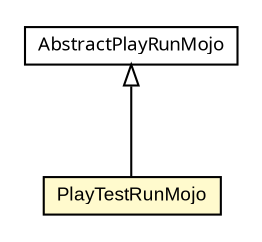 #!/usr/local/bin/dot
#
# Class diagram 
# Generated by UmlGraph version 4.6 (http://www.spinellis.gr/sw/umlgraph)
#

digraph G {
	edge [fontname="arial",fontsize=10,labelfontname="arial",labelfontsize=10];
	node [fontname="arial",fontsize=10,shape=plaintext];
	// com.google.code.play.PlayTestRunMojo
	c970 [label=<<table border="0" cellborder="1" cellspacing="0" cellpadding="2" port="p" bgcolor="lemonChiffon" href="./PlayTestRunMojo.html">
		<tr><td><table border="0" cellspacing="0" cellpadding="1">
			<tr><td> PlayTestRunMojo </td></tr>
		</table></td></tr>
		</table>>, fontname="arial", fontcolor="black", fontsize=9.0];
	// com.google.code.play.AbstractPlayRunMojo
	c989 [label=<<table border="0" cellborder="1" cellspacing="0" cellpadding="2" port="p" href="./AbstractPlayRunMojo.html">
		<tr><td><table border="0" cellspacing="0" cellpadding="1">
			<tr><td><font face="ariali"> AbstractPlayRunMojo </font></td></tr>
		</table></td></tr>
		</table>>, fontname="arial", fontcolor="black", fontsize=9.0];
	//com.google.code.play.PlayTestRunMojo extends com.google.code.play.AbstractPlayRunMojo
	c989:p -> c970:p [dir=back,arrowtail=empty];
}


